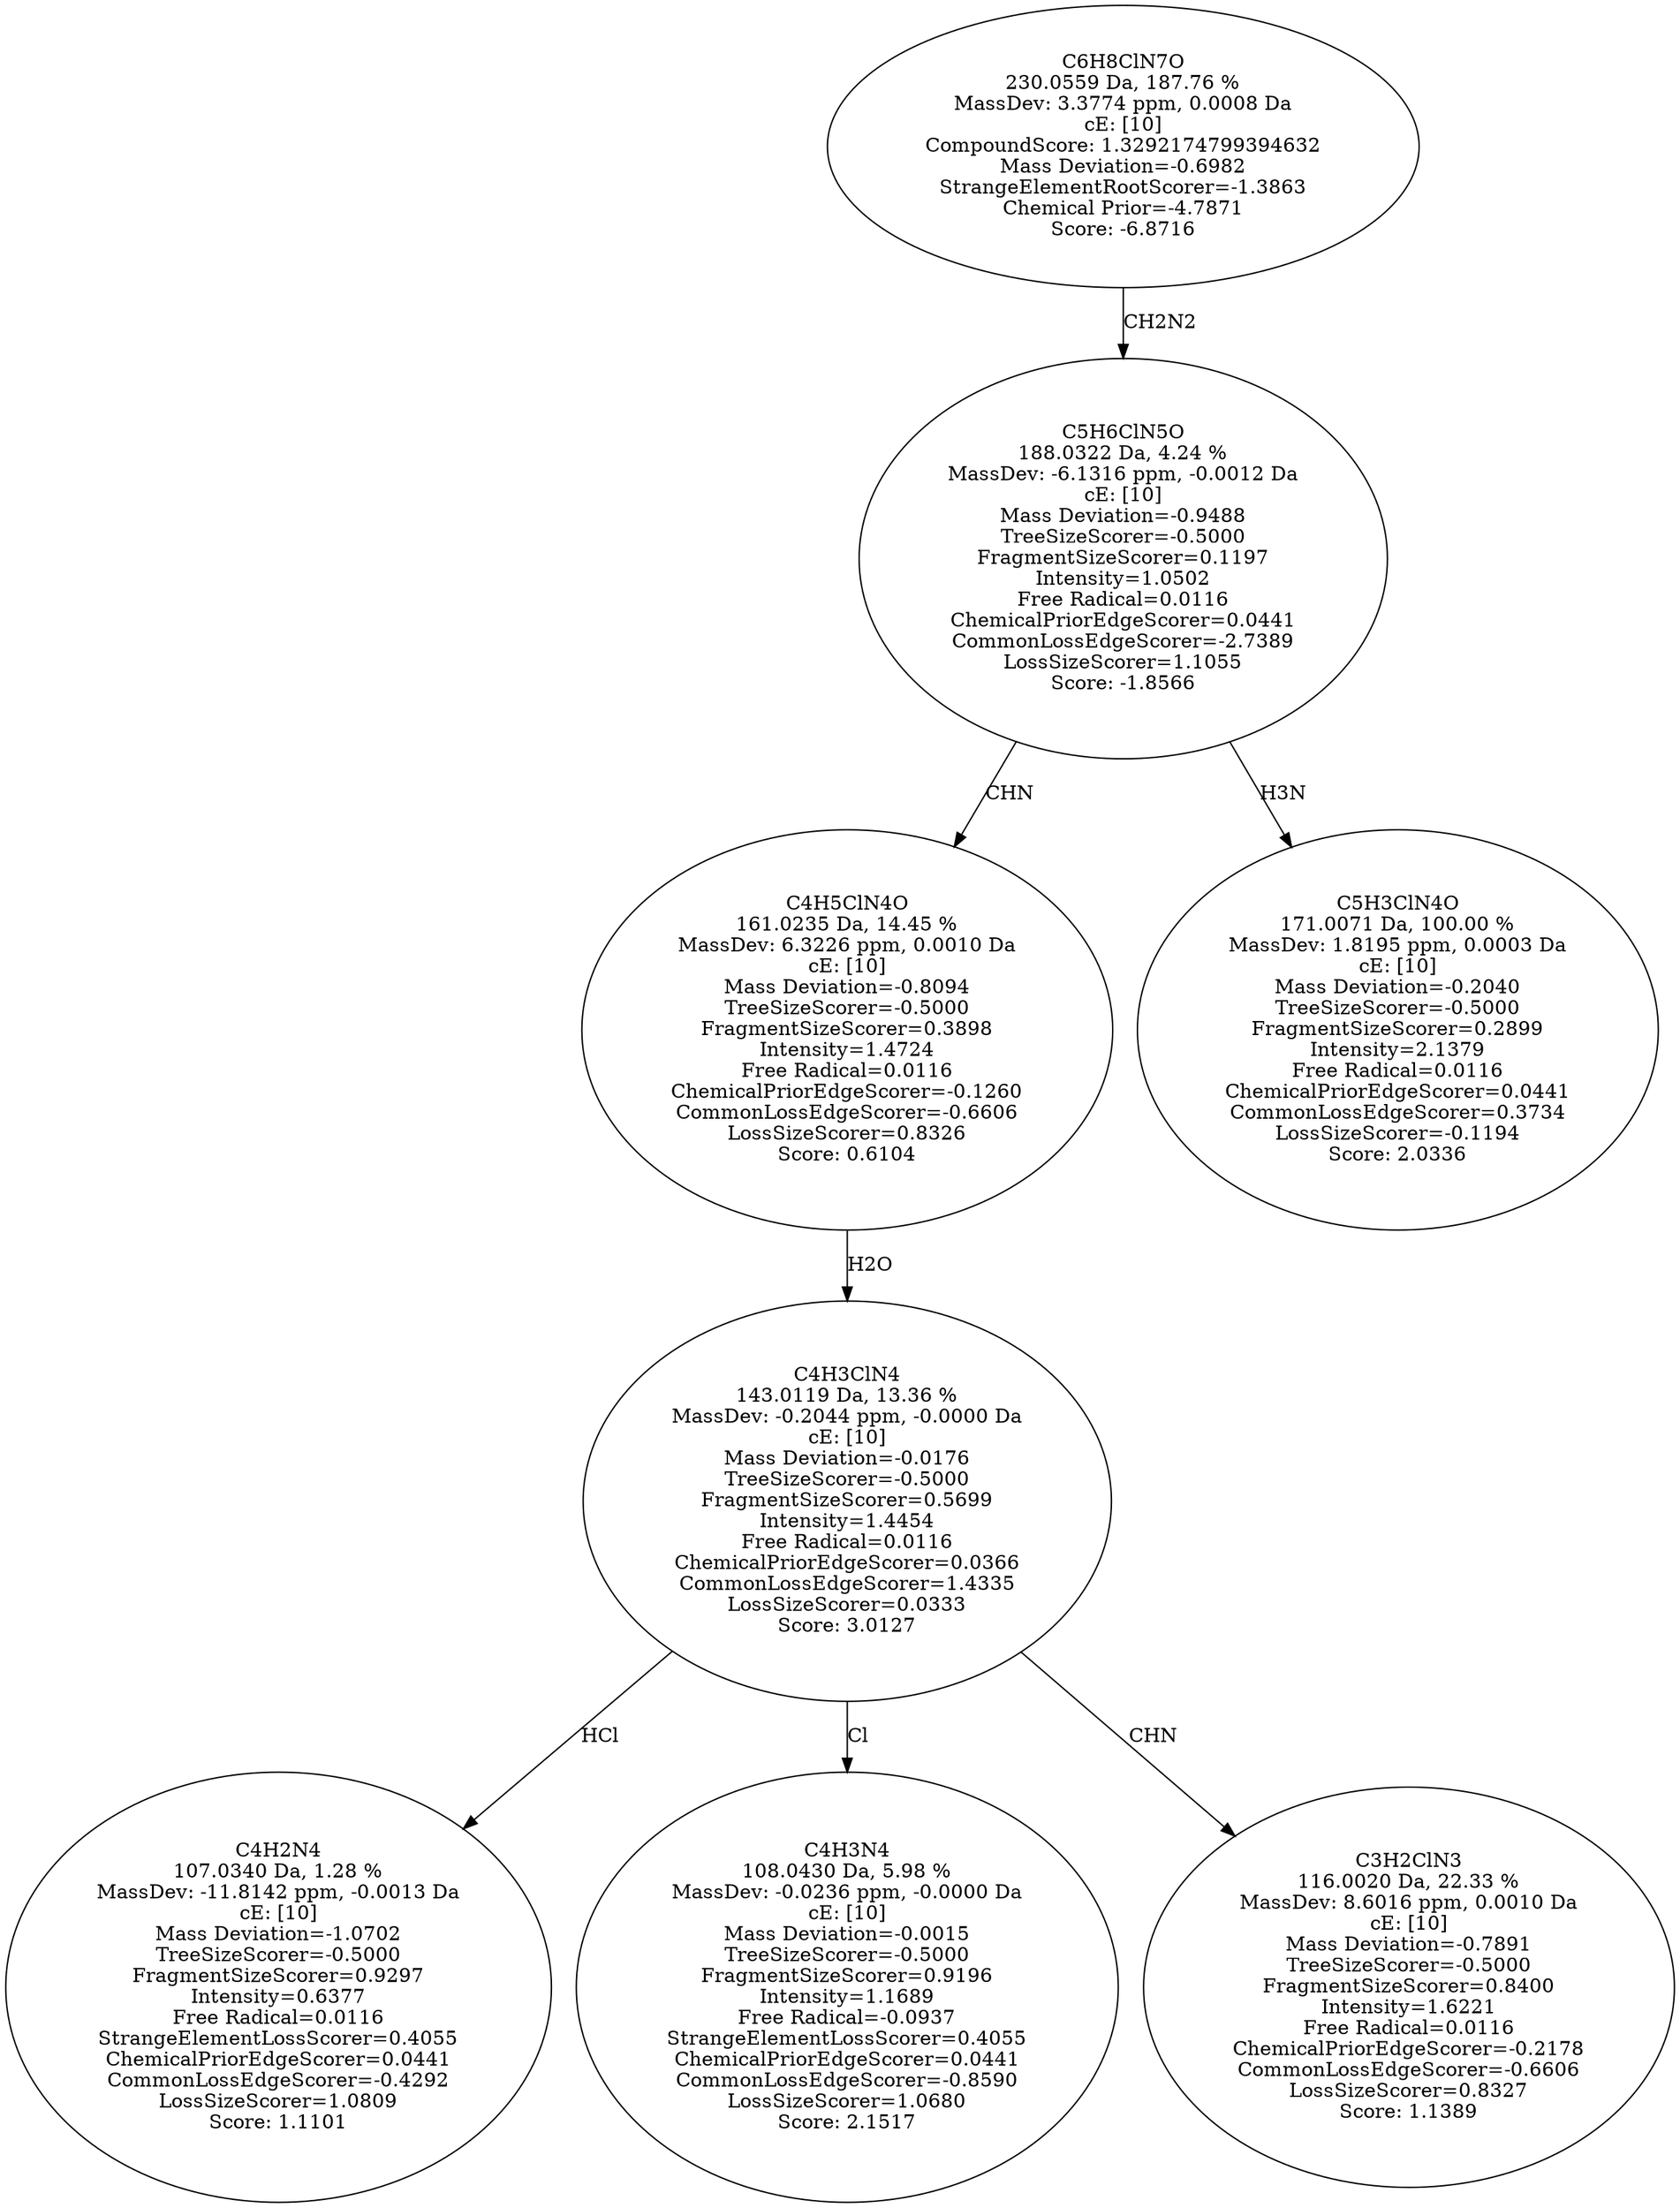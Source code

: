 strict digraph {
v1 [label="C4H2N4\n107.0340 Da, 1.28 %\nMassDev: -11.8142 ppm, -0.0013 Da\ncE: [10]\nMass Deviation=-1.0702\nTreeSizeScorer=-0.5000\nFragmentSizeScorer=0.9297\nIntensity=0.6377\nFree Radical=0.0116\nStrangeElementLossScorer=0.4055\nChemicalPriorEdgeScorer=0.0441\nCommonLossEdgeScorer=-0.4292\nLossSizeScorer=1.0809\nScore: 1.1101"];
v2 [label="C4H3N4\n108.0430 Da, 5.98 %\nMassDev: -0.0236 ppm, -0.0000 Da\ncE: [10]\nMass Deviation=-0.0015\nTreeSizeScorer=-0.5000\nFragmentSizeScorer=0.9196\nIntensity=1.1689\nFree Radical=-0.0937\nStrangeElementLossScorer=0.4055\nChemicalPriorEdgeScorer=0.0441\nCommonLossEdgeScorer=-0.8590\nLossSizeScorer=1.0680\nScore: 2.1517"];
v3 [label="C3H2ClN3\n116.0020 Da, 22.33 %\nMassDev: 8.6016 ppm, 0.0010 Da\ncE: [10]\nMass Deviation=-0.7891\nTreeSizeScorer=-0.5000\nFragmentSizeScorer=0.8400\nIntensity=1.6221\nFree Radical=0.0116\nChemicalPriorEdgeScorer=-0.2178\nCommonLossEdgeScorer=-0.6606\nLossSizeScorer=0.8327\nScore: 1.1389"];
v4 [label="C4H3ClN4\n143.0119 Da, 13.36 %\nMassDev: -0.2044 ppm, -0.0000 Da\ncE: [10]\nMass Deviation=-0.0176\nTreeSizeScorer=-0.5000\nFragmentSizeScorer=0.5699\nIntensity=1.4454\nFree Radical=0.0116\nChemicalPriorEdgeScorer=0.0366\nCommonLossEdgeScorer=1.4335\nLossSizeScorer=0.0333\nScore: 3.0127"];
v5 [label="C4H5ClN4O\n161.0235 Da, 14.45 %\nMassDev: 6.3226 ppm, 0.0010 Da\ncE: [10]\nMass Deviation=-0.8094\nTreeSizeScorer=-0.5000\nFragmentSizeScorer=0.3898\nIntensity=1.4724\nFree Radical=0.0116\nChemicalPriorEdgeScorer=-0.1260\nCommonLossEdgeScorer=-0.6606\nLossSizeScorer=0.8326\nScore: 0.6104"];
v6 [label="C5H3ClN4O\n171.0071 Da, 100.00 %\nMassDev: 1.8195 ppm, 0.0003 Da\ncE: [10]\nMass Deviation=-0.2040\nTreeSizeScorer=-0.5000\nFragmentSizeScorer=0.2899\nIntensity=2.1379\nFree Radical=0.0116\nChemicalPriorEdgeScorer=0.0441\nCommonLossEdgeScorer=0.3734\nLossSizeScorer=-0.1194\nScore: 2.0336"];
v7 [label="C5H6ClN5O\n188.0322 Da, 4.24 %\nMassDev: -6.1316 ppm, -0.0012 Da\ncE: [10]\nMass Deviation=-0.9488\nTreeSizeScorer=-0.5000\nFragmentSizeScorer=0.1197\nIntensity=1.0502\nFree Radical=0.0116\nChemicalPriorEdgeScorer=0.0441\nCommonLossEdgeScorer=-2.7389\nLossSizeScorer=1.1055\nScore: -1.8566"];
v8 [label="C6H8ClN7O\n230.0559 Da, 187.76 %\nMassDev: 3.3774 ppm, 0.0008 Da\ncE: [10]\nCompoundScore: 1.3292174799394632\nMass Deviation=-0.6982\nStrangeElementRootScorer=-1.3863\nChemical Prior=-4.7871\nScore: -6.8716"];
v4 -> v1 [label="HCl"];
v4 -> v2 [label="Cl"];
v4 -> v3 [label="CHN"];
v5 -> v4 [label="H2O"];
v7 -> v5 [label="CHN"];
v7 -> v6 [label="H3N"];
v8 -> v7 [label="CH2N2"];
}
